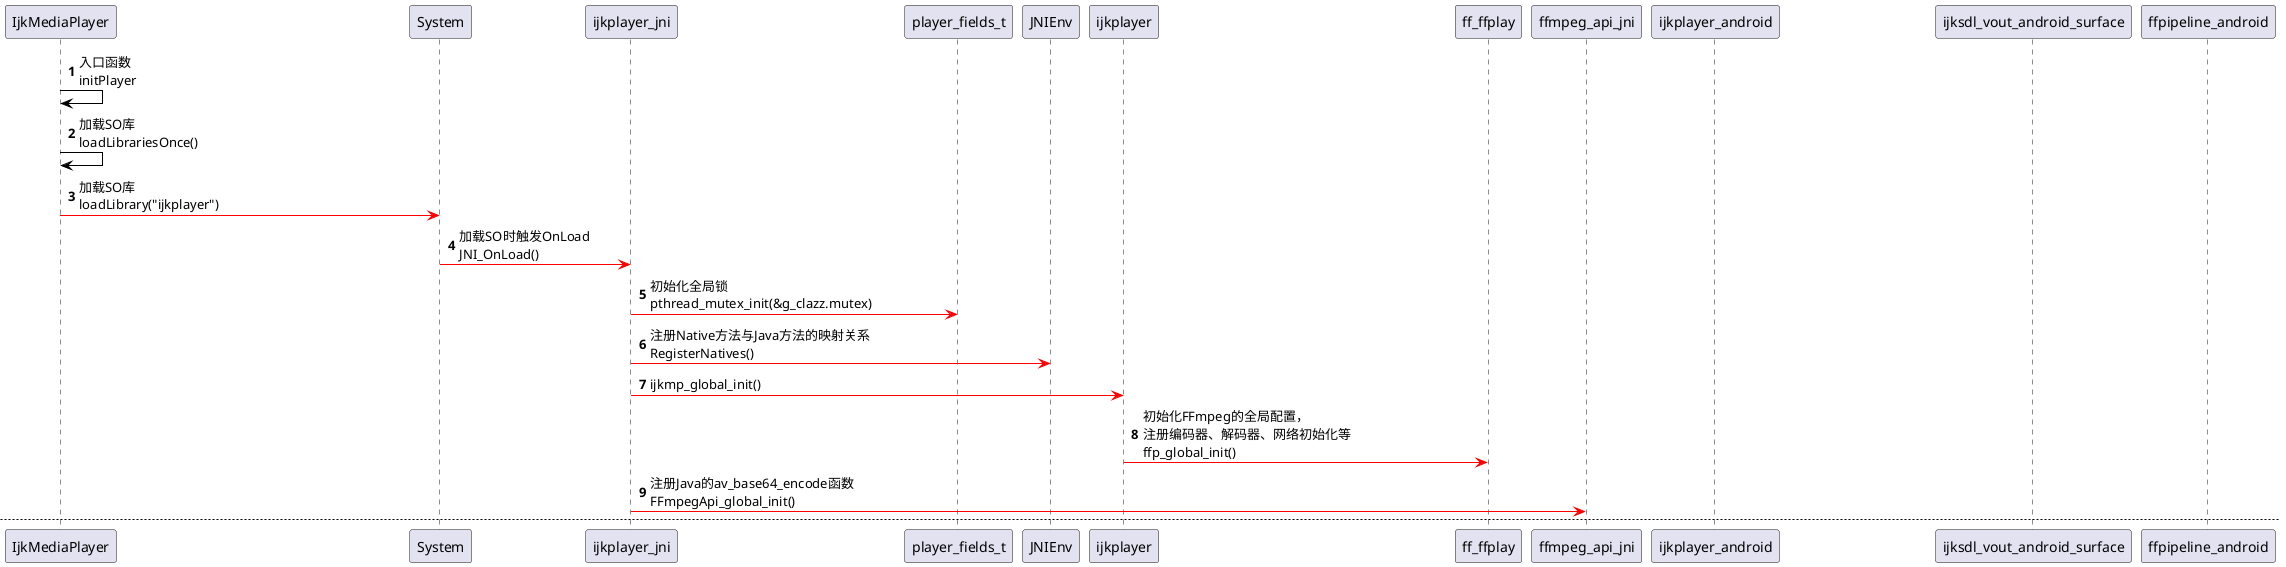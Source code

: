 @startuml
autonumber

'Alice -> Bob: Authentication Request
'Bob --> Alice: Authentication Response
'
'Alice -> Bob: Another authentication Request
'Alice <-- Bob: another authentication Response

IjkMediaPlayer [#000000]-> IjkMediaPlayer:入口函数\ninitPlayer

IjkMediaPlayer [#000000]-> IjkMediaPlayer:加载SO库\nloadLibrariesOnce()

IjkMediaPlayer [#FF0000]-> System:加载SO库\nloadLibrary("ijkplayer")

System [#FF0000]-> ijkplayer_jni:加载SO时触发OnLoad\nJNI_OnLoad()

ijkplayer_jni [#FF0000]-> player_fields_t:初始化全局锁\npthread_mutex_init(&g_clazz.mutex)

ijkplayer_jni [#FF0000]-> JNIEnv:注册Native方法与Java方法的映射关系\nRegisterNatives()

ijkplayer_jni [#FF0000]-> ijkplayer:ijkmp_global_init()

ijkplayer [#FF0000]-> ff_ffplay:初始化FFmpeg的全局配置，\n注册编码器、解码器、网络初始化等\nffp_global_init()

ijkplayer_jni [#FF0000]-> ffmpeg_api_jni:注册Java的av_base64_encode函数\nFFmpegApi_global_init()

newpage

IjkMediaPlayer [#000000]-> IjkMediaPlayer:调用Init\ninitNativeOnce()

IjkMediaPlayer [#000000]-> IjkMediaPlayer:初始化\nnative_init

IjkMediaPlayer [#FF0000]-> ijkplayer_jni:初始化C层\nIjkMediaPlayer_native_init

ijkplayer_jni [#FF0000]-> ijkplayer:初始化LOG函数\nMPTRACE

newpage

IjkMediaPlayer [#000000]-> IjkMediaPlayer:native_setup

IjkMediaPlayer [#FF0000]-> ijkplayer_jni:初始化MediaPlayer\nnative_setup(IjkMediaPlayer)

ijkplayer_jni [#FF0000]-> ijkplayer_android:创建IjkMediaPlayer, 其中包含消息线程、线程锁、FFPlayer、数据源等\nijkmp_android_create()

ijkplayer_android [#FF0000]-> ijkplayer:创建IjkMediaPlayer\nijkmp_create(msg_loop)

ijkplayer [#FF0000]-> ff_ffplay:创建FFPlayer，其中包含了所有FFmpeg所需必须的参数\nffp_create()

ijkplayer_android [#FF0000]-> ijksdl_vout_android_surface:创建视频输出\nSDL_VoutAndroid_CreateForAndroidSurface()

ijkplayer_android [#FF0000]-> ffpipeline_android:创建视频编码、解码管道等\nffpipeline_create_from_android()

ijkplayer_jni [#000000]-> ijkplayer_jni:给Java层设置MediaPlayer实例\njni_set_media_player()

ijkplayer_jni [#FF0000]-> ijkplayer:为C层设置Java的IJKMediaPalyer的实例\nijkmp_set_weak_thiz

ijkplayer_jni [#FF0000]-> ijkplayer:ijkmp_set_inject_opaque()

ijkplayer [#FF0000]-> ff_ffplay:TODO\nffp_set_inject_opaque()

ijkplayer_jni [#FF0000]-> ijkplayer:设置KIO相关\nijkmp_set_ijkio_inject_opaque()

ijkplayer_jni [#000000]-> ijkplayer_jni:设置解码器回调\nijkmp_android_set_mediacodec_select_callback()

newpage

IjkMediaPlayer [#000000]-> IjkMediaPlayer:_setDataSource(String path, String[] keys, String[] values)

IjkMediaPlayer [#FF0000]-> ijkplayer_jni:setDataSourceAndHeaders()

ijkplayer_jni [#FF0000]-> ijkplayer:设置数据源URL\nijkmp_set_data_source(url);

ijkplayer [#000000]-> ijkplayer:ijkmp_set_data_source_l(url)

newpage

IjkMediaPlayer [#000000]-> IjkMediaPlayer:So卸载时\nunLoadLibrary();

System [#FF0000]-> ijkplayer_jni:卸载SO时触发OnUnLoad\nJNI_OnUnload()

@enduml